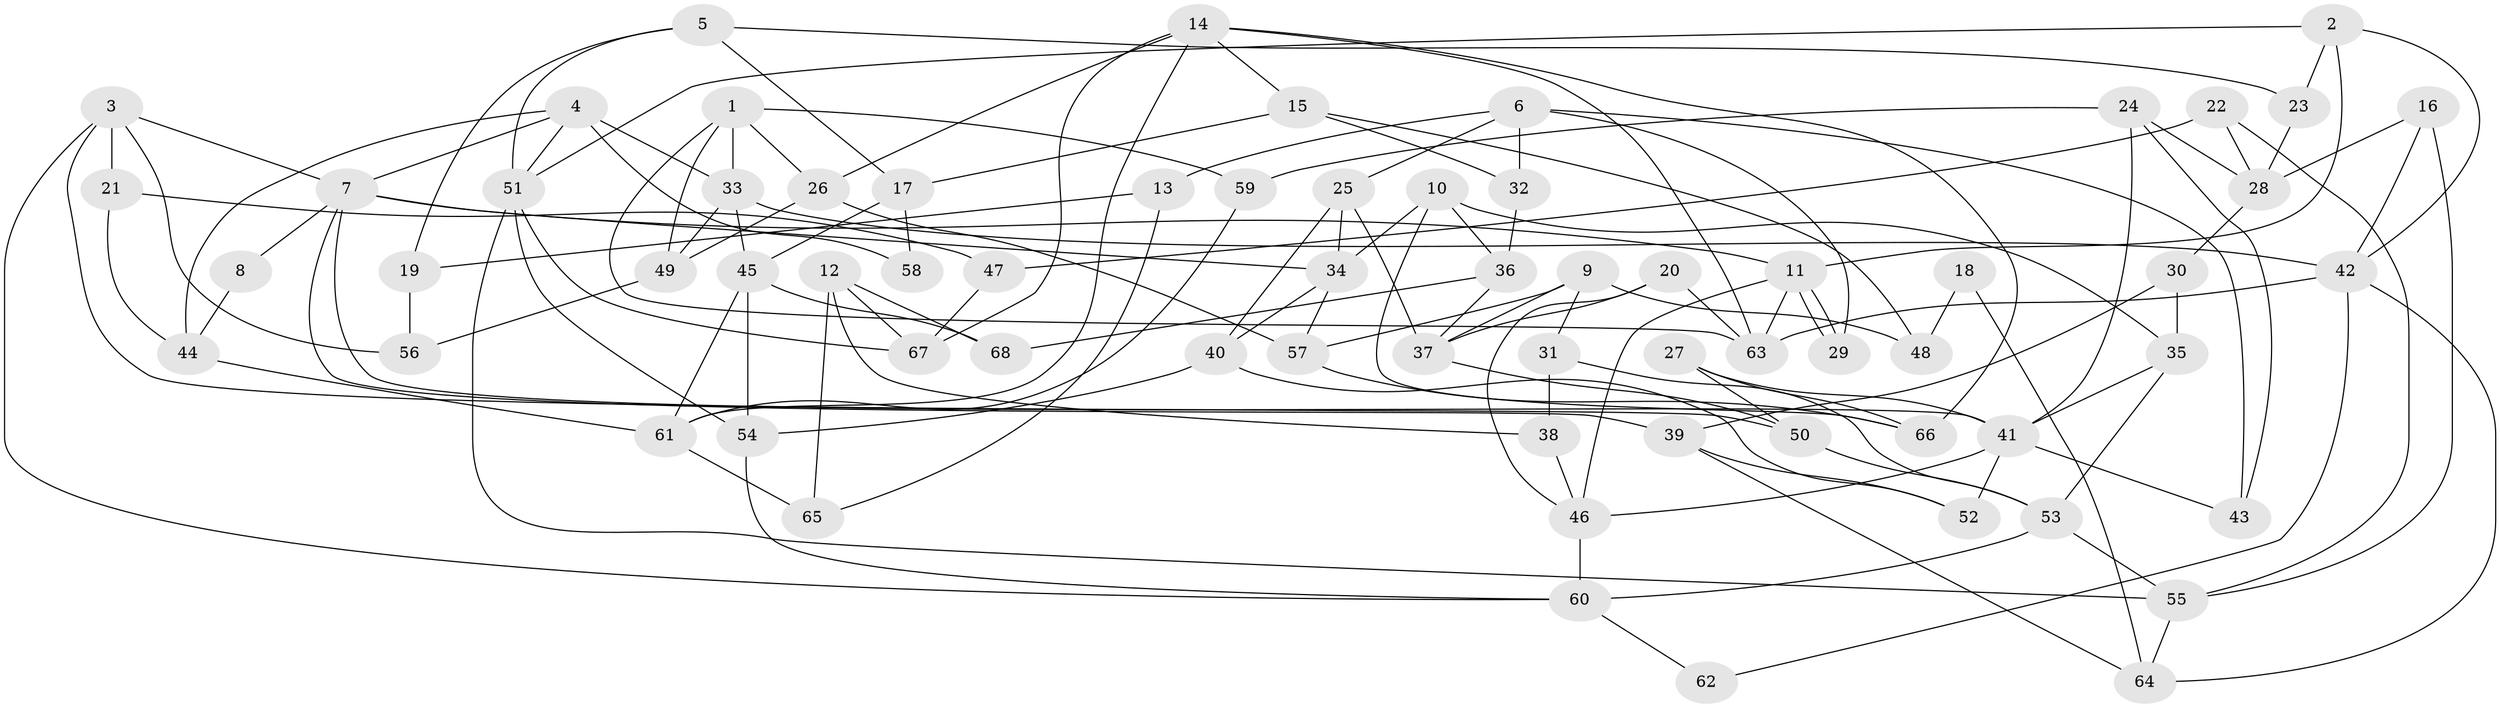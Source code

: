 // Generated by graph-tools (version 1.1) at 2025/36/03/09/25 02:36:05]
// undirected, 68 vertices, 136 edges
graph export_dot {
graph [start="1"]
  node [color=gray90,style=filled];
  1;
  2;
  3;
  4;
  5;
  6;
  7;
  8;
  9;
  10;
  11;
  12;
  13;
  14;
  15;
  16;
  17;
  18;
  19;
  20;
  21;
  22;
  23;
  24;
  25;
  26;
  27;
  28;
  29;
  30;
  31;
  32;
  33;
  34;
  35;
  36;
  37;
  38;
  39;
  40;
  41;
  42;
  43;
  44;
  45;
  46;
  47;
  48;
  49;
  50;
  51;
  52;
  53;
  54;
  55;
  56;
  57;
  58;
  59;
  60;
  61;
  62;
  63;
  64;
  65;
  66;
  67;
  68;
  1 -- 63;
  1 -- 49;
  1 -- 26;
  1 -- 33;
  1 -- 59;
  2 -- 11;
  2 -- 42;
  2 -- 23;
  2 -- 51;
  3 -- 50;
  3 -- 7;
  3 -- 21;
  3 -- 56;
  3 -- 60;
  4 -- 51;
  4 -- 33;
  4 -- 7;
  4 -- 44;
  4 -- 58;
  5 -- 19;
  5 -- 51;
  5 -- 17;
  5 -- 23;
  6 -- 25;
  6 -- 32;
  6 -- 13;
  6 -- 29;
  6 -- 43;
  7 -- 41;
  7 -- 8;
  7 -- 11;
  7 -- 34;
  7 -- 39;
  8 -- 44;
  9 -- 37;
  9 -- 57;
  9 -- 31;
  9 -- 48;
  10 -- 66;
  10 -- 35;
  10 -- 34;
  10 -- 36;
  11 -- 29;
  11 -- 29;
  11 -- 46;
  11 -- 63;
  12 -- 67;
  12 -- 38;
  12 -- 65;
  12 -- 68;
  13 -- 65;
  13 -- 19;
  14 -- 63;
  14 -- 67;
  14 -- 15;
  14 -- 26;
  14 -- 61;
  14 -- 66;
  15 -- 17;
  15 -- 32;
  15 -- 48;
  16 -- 28;
  16 -- 42;
  16 -- 55;
  17 -- 45;
  17 -- 58;
  18 -- 48;
  18 -- 64;
  19 -- 56;
  20 -- 63;
  20 -- 46;
  20 -- 37;
  21 -- 44;
  21 -- 47;
  22 -- 28;
  22 -- 55;
  22 -- 47;
  23 -- 28;
  24 -- 43;
  24 -- 28;
  24 -- 41;
  24 -- 59;
  25 -- 40;
  25 -- 34;
  25 -- 37;
  26 -- 49;
  26 -- 57;
  27 -- 66;
  27 -- 41;
  27 -- 50;
  28 -- 30;
  30 -- 39;
  30 -- 35;
  31 -- 53;
  31 -- 38;
  32 -- 36;
  33 -- 45;
  33 -- 42;
  33 -- 49;
  34 -- 40;
  34 -- 57;
  35 -- 41;
  35 -- 53;
  36 -- 37;
  36 -- 68;
  37 -- 50;
  38 -- 46;
  39 -- 52;
  39 -- 64;
  40 -- 54;
  40 -- 52;
  41 -- 46;
  41 -- 43;
  41 -- 52;
  42 -- 64;
  42 -- 62;
  42 -- 63;
  44 -- 61;
  45 -- 68;
  45 -- 61;
  45 -- 54;
  46 -- 60;
  47 -- 67;
  49 -- 56;
  50 -- 53;
  51 -- 54;
  51 -- 55;
  51 -- 67;
  53 -- 55;
  53 -- 60;
  54 -- 60;
  55 -- 64;
  57 -- 66;
  59 -- 61;
  60 -- 62;
  61 -- 65;
}
